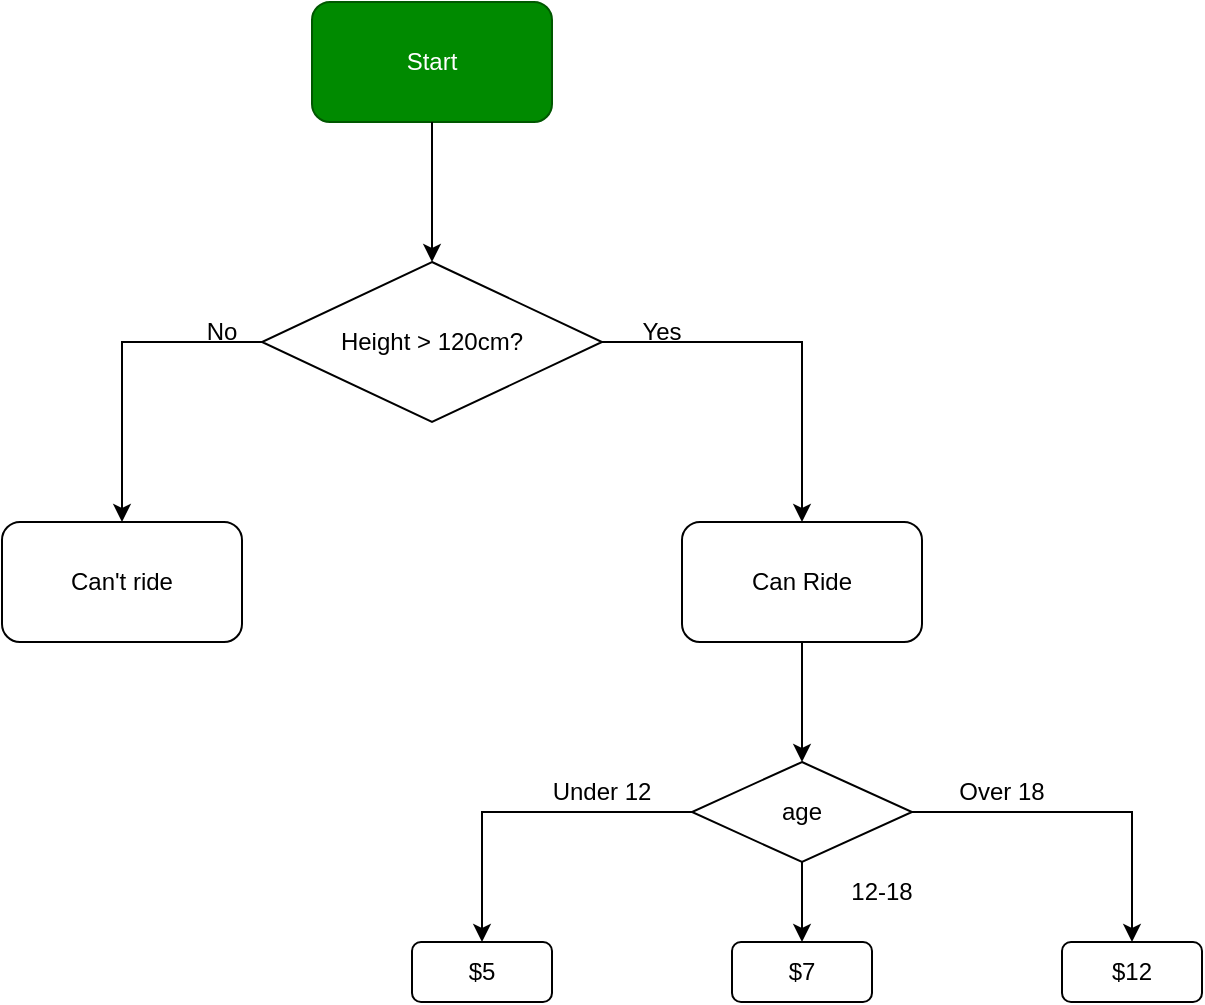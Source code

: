 <mxfile version="26.2.14">
  <diagram id="C5RBs43oDa-KdzZeNtuy" name="Page-1">
    <mxGraphModel dx="1101" dy="633" grid="1" gridSize="10" guides="1" tooltips="1" connect="1" arrows="1" fold="1" page="1" pageScale="1" pageWidth="827" pageHeight="1169" math="0" shadow="0">
      <root>
        <mxCell id="WIyWlLk6GJQsqaUBKTNV-0" />
        <mxCell id="WIyWlLk6GJQsqaUBKTNV-1" parent="WIyWlLk6GJQsqaUBKTNV-0" />
        <mxCell id="xrgMGAuJPQn8n8f2bJMv-0" value="Start" style="rounded=1;whiteSpace=wrap;html=1;fillColor=#008a00;fontColor=#ffffff;strokeColor=#005700;" vertex="1" parent="WIyWlLk6GJQsqaUBKTNV-1">
          <mxGeometry x="165" y="10" width="120" height="60" as="geometry" />
        </mxCell>
        <mxCell id="xrgMGAuJPQn8n8f2bJMv-1" value="Height &amp;gt; 120cm?" style="rhombus;whiteSpace=wrap;html=1;" vertex="1" parent="WIyWlLk6GJQsqaUBKTNV-1">
          <mxGeometry x="140" y="140" width="170" height="80" as="geometry" />
        </mxCell>
        <mxCell id="xrgMGAuJPQn8n8f2bJMv-2" value="" style="endArrow=classic;html=1;rounded=0;exitX=0.5;exitY=1;exitDx=0;exitDy=0;entryX=0.5;entryY=0;entryDx=0;entryDy=0;" edge="1" parent="WIyWlLk6GJQsqaUBKTNV-1" source="xrgMGAuJPQn8n8f2bJMv-0" target="xrgMGAuJPQn8n8f2bJMv-1">
          <mxGeometry width="50" height="50" relative="1" as="geometry">
            <mxPoint x="525" y="390" as="sourcePoint" />
            <mxPoint x="575" y="340" as="targetPoint" />
          </mxGeometry>
        </mxCell>
        <mxCell id="xrgMGAuJPQn8n8f2bJMv-3" value="" style="endArrow=classic;html=1;rounded=0;exitX=0;exitY=0.5;exitDx=0;exitDy=0;entryX=0.5;entryY=0;entryDx=0;entryDy=0;" edge="1" parent="WIyWlLk6GJQsqaUBKTNV-1" source="xrgMGAuJPQn8n8f2bJMv-1" target="xrgMGAuJPQn8n8f2bJMv-4">
          <mxGeometry width="50" height="50" relative="1" as="geometry">
            <mxPoint x="400" y="360" as="sourcePoint" />
            <mxPoint x="490" y="330" as="targetPoint" />
            <Array as="points">
              <mxPoint x="70" y="180" />
            </Array>
          </mxGeometry>
        </mxCell>
        <mxCell id="xrgMGAuJPQn8n8f2bJMv-4" value="Can&#39;t ride" style="rounded=1;whiteSpace=wrap;html=1;" vertex="1" parent="WIyWlLk6GJQsqaUBKTNV-1">
          <mxGeometry x="10" y="270" width="120" height="60" as="geometry" />
        </mxCell>
        <mxCell id="xrgMGAuJPQn8n8f2bJMv-5" value="No" style="text;html=1;align=center;verticalAlign=middle;whiteSpace=wrap;rounded=0;" vertex="1" parent="WIyWlLk6GJQsqaUBKTNV-1">
          <mxGeometry x="90" y="160" width="60" height="30" as="geometry" />
        </mxCell>
        <mxCell id="xrgMGAuJPQn8n8f2bJMv-6" value="" style="endArrow=classic;html=1;rounded=0;exitX=1;exitY=0.5;exitDx=0;exitDy=0;entryX=0.5;entryY=0;entryDx=0;entryDy=0;" edge="1" parent="WIyWlLk6GJQsqaUBKTNV-1" target="xrgMGAuJPQn8n8f2bJMv-7" source="xrgMGAuJPQn8n8f2bJMv-1">
          <mxGeometry width="50" height="50" relative="1" as="geometry">
            <mxPoint x="480" y="190" as="sourcePoint" />
            <mxPoint x="830" y="340" as="targetPoint" />
            <Array as="points">
              <mxPoint x="410" y="180" />
            </Array>
          </mxGeometry>
        </mxCell>
        <mxCell id="xrgMGAuJPQn8n8f2bJMv-7" value="Can Ride" style="rounded=1;whiteSpace=wrap;html=1;" vertex="1" parent="WIyWlLk6GJQsqaUBKTNV-1">
          <mxGeometry x="350" y="270" width="120" height="60" as="geometry" />
        </mxCell>
        <mxCell id="xrgMGAuJPQn8n8f2bJMv-8" value="Yes" style="text;html=1;align=center;verticalAlign=middle;whiteSpace=wrap;rounded=0;" vertex="1" parent="WIyWlLk6GJQsqaUBKTNV-1">
          <mxGeometry x="310" y="160" width="60" height="30" as="geometry" />
        </mxCell>
        <mxCell id="xrgMGAuJPQn8n8f2bJMv-9" value="age" style="rhombus;whiteSpace=wrap;html=1;" vertex="1" parent="WIyWlLk6GJQsqaUBKTNV-1">
          <mxGeometry x="355" y="390" width="110" height="50" as="geometry" />
        </mxCell>
        <mxCell id="xrgMGAuJPQn8n8f2bJMv-10" value="" style="endArrow=classic;html=1;rounded=0;exitX=0.5;exitY=1;exitDx=0;exitDy=0;entryX=0.5;entryY=0;entryDx=0;entryDy=0;" edge="1" parent="WIyWlLk6GJQsqaUBKTNV-1" source="xrgMGAuJPQn8n8f2bJMv-7" target="xrgMGAuJPQn8n8f2bJMv-9">
          <mxGeometry width="50" height="50" relative="1" as="geometry">
            <mxPoint x="510" y="410" as="sourcePoint" />
            <mxPoint x="560" y="360" as="targetPoint" />
          </mxGeometry>
        </mxCell>
        <mxCell id="xrgMGAuJPQn8n8f2bJMv-11" value="$5" style="rounded=1;whiteSpace=wrap;html=1;" vertex="1" parent="WIyWlLk6GJQsqaUBKTNV-1">
          <mxGeometry x="215" y="480" width="70" height="30" as="geometry" />
        </mxCell>
        <mxCell id="xrgMGAuJPQn8n8f2bJMv-12" value="$7" style="rounded=1;whiteSpace=wrap;html=1;" vertex="1" parent="WIyWlLk6GJQsqaUBKTNV-1">
          <mxGeometry x="375" y="480" width="70" height="30" as="geometry" />
        </mxCell>
        <mxCell id="xrgMGAuJPQn8n8f2bJMv-13" value="$12" style="rounded=1;whiteSpace=wrap;html=1;" vertex="1" parent="WIyWlLk6GJQsqaUBKTNV-1">
          <mxGeometry x="540" y="480" width="70" height="30" as="geometry" />
        </mxCell>
        <mxCell id="xrgMGAuJPQn8n8f2bJMv-14" value="" style="endArrow=classic;html=1;rounded=0;exitX=0;exitY=0.5;exitDx=0;exitDy=0;entryX=0.5;entryY=0;entryDx=0;entryDy=0;" edge="1" parent="WIyWlLk6GJQsqaUBKTNV-1" source="xrgMGAuJPQn8n8f2bJMv-9" target="xrgMGAuJPQn8n8f2bJMv-11">
          <mxGeometry width="50" height="50" relative="1" as="geometry">
            <mxPoint x="510" y="410" as="sourcePoint" />
            <mxPoint x="560" y="360" as="targetPoint" />
            <Array as="points">
              <mxPoint x="250" y="415" />
            </Array>
          </mxGeometry>
        </mxCell>
        <mxCell id="xrgMGAuJPQn8n8f2bJMv-15" value="" style="endArrow=classic;html=1;rounded=0;exitX=1;exitY=0.5;exitDx=0;exitDy=0;entryX=0.5;entryY=0;entryDx=0;entryDy=0;" edge="1" parent="WIyWlLk6GJQsqaUBKTNV-1" source="xrgMGAuJPQn8n8f2bJMv-9" target="xrgMGAuJPQn8n8f2bJMv-13">
          <mxGeometry width="50" height="50" relative="1" as="geometry">
            <mxPoint x="510" y="410" as="sourcePoint" />
            <mxPoint x="560" y="360" as="targetPoint" />
            <Array as="points">
              <mxPoint x="575" y="415" />
            </Array>
          </mxGeometry>
        </mxCell>
        <mxCell id="xrgMGAuJPQn8n8f2bJMv-16" value="" style="endArrow=classic;html=1;rounded=0;exitX=0.5;exitY=1;exitDx=0;exitDy=0;entryX=0.5;entryY=0;entryDx=0;entryDy=0;" edge="1" parent="WIyWlLk6GJQsqaUBKTNV-1" source="xrgMGAuJPQn8n8f2bJMv-9" target="xrgMGAuJPQn8n8f2bJMv-12">
          <mxGeometry width="50" height="50" relative="1" as="geometry">
            <mxPoint x="540" y="430" as="sourcePoint" />
            <mxPoint x="590" y="380" as="targetPoint" />
          </mxGeometry>
        </mxCell>
        <mxCell id="xrgMGAuJPQn8n8f2bJMv-17" value="Over 18" style="text;html=1;align=center;verticalAlign=middle;whiteSpace=wrap;rounded=0;" vertex="1" parent="WIyWlLk6GJQsqaUBKTNV-1">
          <mxGeometry x="480" y="390" width="60" height="30" as="geometry" />
        </mxCell>
        <mxCell id="xrgMGAuJPQn8n8f2bJMv-18" value="Under 12" style="text;html=1;align=center;verticalAlign=middle;whiteSpace=wrap;rounded=0;" vertex="1" parent="WIyWlLk6GJQsqaUBKTNV-1">
          <mxGeometry x="280" y="390" width="60" height="30" as="geometry" />
        </mxCell>
        <mxCell id="xrgMGAuJPQn8n8f2bJMv-22" value="12-18" style="text;html=1;align=center;verticalAlign=middle;whiteSpace=wrap;rounded=0;" vertex="1" parent="WIyWlLk6GJQsqaUBKTNV-1">
          <mxGeometry x="420" y="440" width="60" height="30" as="geometry" />
        </mxCell>
      </root>
    </mxGraphModel>
  </diagram>
</mxfile>
